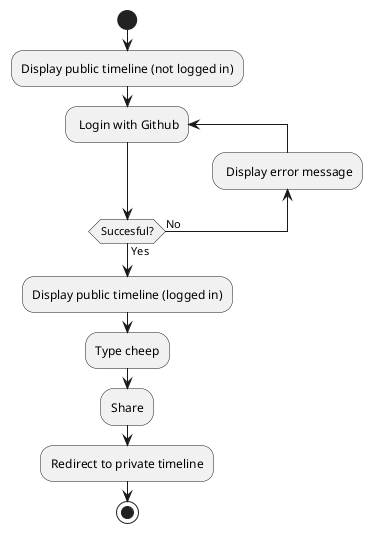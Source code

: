@startuml activity-diagram1
start

:Display public timeline (not logged in);

repeat: Login with Github;
backward: Display error message;
repeat while (Succesful?) is (No) not (Yes)
:Display public timeline (logged in);
:Type cheep;
:Share;
:Redirect to private timeline;
stop
@enduml

